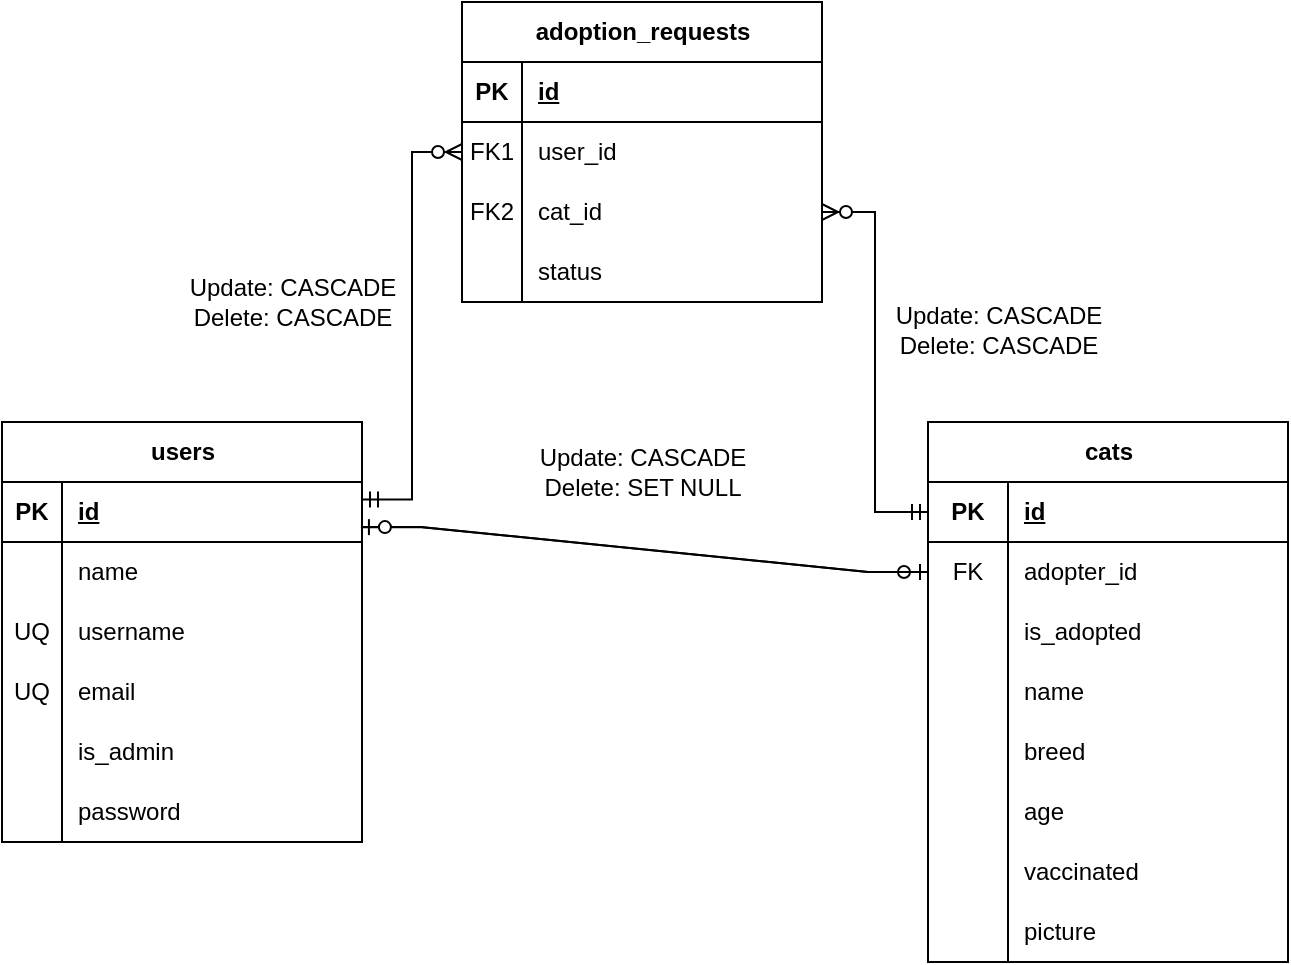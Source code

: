 <mxfile version="27.0.6">
  <diagram name="Page-1" id="bAWCt6PU4_58-U0k8CSw">
    <mxGraphModel dx="1280" dy="664" grid="0" gridSize="10" guides="1" tooltips="1" connect="1" arrows="1" fold="1" page="1" pageScale="1" pageWidth="1100" pageHeight="850" math="0" shadow="0">
      <root>
        <mxCell id="0" />
        <mxCell id="1" parent="0" />
        <mxCell id="e-8GYuZur926FWdahInY-1" value="users" style="shape=table;startSize=30;container=1;collapsible=1;childLayout=tableLayout;fixedRows=1;rowLines=0;fontStyle=1;align=center;resizeLast=1;html=1;" parent="1" vertex="1">
          <mxGeometry x="229" y="337" width="180" height="210" as="geometry" />
        </mxCell>
        <mxCell id="e-8GYuZur926FWdahInY-2" value="" style="shape=tableRow;horizontal=0;startSize=0;swimlaneHead=0;swimlaneBody=0;fillColor=none;collapsible=0;dropTarget=0;points=[[0,0.5],[1,0.5]];portConstraint=eastwest;top=0;left=0;right=0;bottom=1;" parent="e-8GYuZur926FWdahInY-1" vertex="1">
          <mxGeometry y="30" width="180" height="30" as="geometry" />
        </mxCell>
        <mxCell id="e-8GYuZur926FWdahInY-3" value="PK" style="shape=partialRectangle;connectable=0;fillColor=none;top=0;left=0;bottom=0;right=0;fontStyle=1;overflow=hidden;whiteSpace=wrap;html=1;" parent="e-8GYuZur926FWdahInY-2" vertex="1">
          <mxGeometry width="30" height="30" as="geometry">
            <mxRectangle width="30" height="30" as="alternateBounds" />
          </mxGeometry>
        </mxCell>
        <mxCell id="e-8GYuZur926FWdahInY-4" value="id" style="shape=partialRectangle;connectable=0;fillColor=none;top=0;left=0;bottom=0;right=0;align=left;spacingLeft=6;fontStyle=5;overflow=hidden;whiteSpace=wrap;html=1;" parent="e-8GYuZur926FWdahInY-2" vertex="1">
          <mxGeometry x="30" width="150" height="30" as="geometry">
            <mxRectangle width="150" height="30" as="alternateBounds" />
          </mxGeometry>
        </mxCell>
        <mxCell id="e-8GYuZur926FWdahInY-5" value="" style="shape=tableRow;horizontal=0;startSize=0;swimlaneHead=0;swimlaneBody=0;fillColor=none;collapsible=0;dropTarget=0;points=[[0,0.5],[1,0.5]];portConstraint=eastwest;top=0;left=0;right=0;bottom=0;" parent="e-8GYuZur926FWdahInY-1" vertex="1">
          <mxGeometry y="60" width="180" height="30" as="geometry" />
        </mxCell>
        <mxCell id="e-8GYuZur926FWdahInY-6" value="" style="shape=partialRectangle;connectable=0;fillColor=none;top=0;left=0;bottom=0;right=0;editable=1;overflow=hidden;whiteSpace=wrap;html=1;" parent="e-8GYuZur926FWdahInY-5" vertex="1">
          <mxGeometry width="30" height="30" as="geometry">
            <mxRectangle width="30" height="30" as="alternateBounds" />
          </mxGeometry>
        </mxCell>
        <mxCell id="e-8GYuZur926FWdahInY-7" value="name" style="shape=partialRectangle;connectable=0;fillColor=none;top=0;left=0;bottom=0;right=0;align=left;spacingLeft=6;overflow=hidden;whiteSpace=wrap;html=1;" parent="e-8GYuZur926FWdahInY-5" vertex="1">
          <mxGeometry x="30" width="150" height="30" as="geometry">
            <mxRectangle width="150" height="30" as="alternateBounds" />
          </mxGeometry>
        </mxCell>
        <mxCell id="e-8GYuZur926FWdahInY-8" value="" style="shape=tableRow;horizontal=0;startSize=0;swimlaneHead=0;swimlaneBody=0;fillColor=none;collapsible=0;dropTarget=0;points=[[0,0.5],[1,0.5]];portConstraint=eastwest;top=0;left=0;right=0;bottom=0;" parent="e-8GYuZur926FWdahInY-1" vertex="1">
          <mxGeometry y="90" width="180" height="30" as="geometry" />
        </mxCell>
        <mxCell id="e-8GYuZur926FWdahInY-9" value="UQ" style="shape=partialRectangle;connectable=0;fillColor=none;top=0;left=0;bottom=0;right=0;editable=1;overflow=hidden;whiteSpace=wrap;html=1;" parent="e-8GYuZur926FWdahInY-8" vertex="1">
          <mxGeometry width="30" height="30" as="geometry">
            <mxRectangle width="30" height="30" as="alternateBounds" />
          </mxGeometry>
        </mxCell>
        <mxCell id="e-8GYuZur926FWdahInY-10" value="username" style="shape=partialRectangle;connectable=0;fillColor=none;top=0;left=0;bottom=0;right=0;align=left;spacingLeft=6;overflow=hidden;whiteSpace=wrap;html=1;" parent="e-8GYuZur926FWdahInY-8" vertex="1">
          <mxGeometry x="30" width="150" height="30" as="geometry">
            <mxRectangle width="150" height="30" as="alternateBounds" />
          </mxGeometry>
        </mxCell>
        <mxCell id="e-8GYuZur926FWdahInY-11" value="" style="shape=tableRow;horizontal=0;startSize=0;swimlaneHead=0;swimlaneBody=0;fillColor=none;collapsible=0;dropTarget=0;points=[[0,0.5],[1,0.5]];portConstraint=eastwest;top=0;left=0;right=0;bottom=0;" parent="e-8GYuZur926FWdahInY-1" vertex="1">
          <mxGeometry y="120" width="180" height="30" as="geometry" />
        </mxCell>
        <mxCell id="e-8GYuZur926FWdahInY-12" value="UQ" style="shape=partialRectangle;connectable=0;fillColor=none;top=0;left=0;bottom=0;right=0;editable=1;overflow=hidden;whiteSpace=wrap;html=1;" parent="e-8GYuZur926FWdahInY-11" vertex="1">
          <mxGeometry width="30" height="30" as="geometry">
            <mxRectangle width="30" height="30" as="alternateBounds" />
          </mxGeometry>
        </mxCell>
        <mxCell id="e-8GYuZur926FWdahInY-13" value="email" style="shape=partialRectangle;connectable=0;fillColor=none;top=0;left=0;bottom=0;right=0;align=left;spacingLeft=6;overflow=hidden;whiteSpace=wrap;html=1;" parent="e-8GYuZur926FWdahInY-11" vertex="1">
          <mxGeometry x="30" width="150" height="30" as="geometry">
            <mxRectangle width="150" height="30" as="alternateBounds" />
          </mxGeometry>
        </mxCell>
        <mxCell id="e-8GYuZur926FWdahInY-14" value="" style="shape=tableRow;horizontal=0;startSize=0;swimlaneHead=0;swimlaneBody=0;fillColor=none;collapsible=0;dropTarget=0;points=[[0,0.5],[1,0.5]];portConstraint=eastwest;top=0;left=0;right=0;bottom=0;" parent="e-8GYuZur926FWdahInY-1" vertex="1">
          <mxGeometry y="150" width="180" height="30" as="geometry" />
        </mxCell>
        <mxCell id="e-8GYuZur926FWdahInY-15" value="" style="shape=partialRectangle;connectable=0;fillColor=none;top=0;left=0;bottom=0;right=0;editable=1;overflow=hidden;whiteSpace=wrap;html=1;" parent="e-8GYuZur926FWdahInY-14" vertex="1">
          <mxGeometry width="30" height="30" as="geometry">
            <mxRectangle width="30" height="30" as="alternateBounds" />
          </mxGeometry>
        </mxCell>
        <mxCell id="e-8GYuZur926FWdahInY-16" value="is_admin" style="shape=partialRectangle;connectable=0;fillColor=none;top=0;left=0;bottom=0;right=0;align=left;spacingLeft=6;overflow=hidden;whiteSpace=wrap;html=1;" parent="e-8GYuZur926FWdahInY-14" vertex="1">
          <mxGeometry x="30" width="150" height="30" as="geometry">
            <mxRectangle width="150" height="30" as="alternateBounds" />
          </mxGeometry>
        </mxCell>
        <mxCell id="e-8GYuZur926FWdahInY-17" value="" style="shape=tableRow;horizontal=0;startSize=0;swimlaneHead=0;swimlaneBody=0;fillColor=none;collapsible=0;dropTarget=0;points=[[0,0.5],[1,0.5]];portConstraint=eastwest;top=0;left=0;right=0;bottom=0;" parent="e-8GYuZur926FWdahInY-1" vertex="1">
          <mxGeometry y="180" width="180" height="30" as="geometry" />
        </mxCell>
        <mxCell id="e-8GYuZur926FWdahInY-18" value="" style="shape=partialRectangle;connectable=0;fillColor=none;top=0;left=0;bottom=0;right=0;editable=1;overflow=hidden;whiteSpace=wrap;html=1;" parent="e-8GYuZur926FWdahInY-17" vertex="1">
          <mxGeometry width="30" height="30" as="geometry">
            <mxRectangle width="30" height="30" as="alternateBounds" />
          </mxGeometry>
        </mxCell>
        <mxCell id="e-8GYuZur926FWdahInY-19" value="password" style="shape=partialRectangle;connectable=0;fillColor=none;top=0;left=0;bottom=0;right=0;align=left;spacingLeft=6;overflow=hidden;whiteSpace=wrap;html=1;" parent="e-8GYuZur926FWdahInY-17" vertex="1">
          <mxGeometry x="30" width="150" height="30" as="geometry">
            <mxRectangle width="150" height="30" as="alternateBounds" />
          </mxGeometry>
        </mxCell>
        <mxCell id="e-8GYuZur926FWdahInY-20" value="cats" style="shape=table;startSize=30;container=1;collapsible=1;childLayout=tableLayout;fixedRows=1;rowLines=0;fontStyle=1;align=center;resizeLast=1;html=1;" parent="1" vertex="1">
          <mxGeometry x="692" y="337" width="180" height="270" as="geometry" />
        </mxCell>
        <mxCell id="e-8GYuZur926FWdahInY-21" value="" style="shape=tableRow;horizontal=0;startSize=0;swimlaneHead=0;swimlaneBody=0;fillColor=none;collapsible=0;dropTarget=0;points=[[0,0.5],[1,0.5]];portConstraint=eastwest;top=0;left=0;right=0;bottom=1;" parent="e-8GYuZur926FWdahInY-20" vertex="1">
          <mxGeometry y="30" width="180" height="30" as="geometry" />
        </mxCell>
        <mxCell id="e-8GYuZur926FWdahInY-22" value="PK" style="shape=partialRectangle;connectable=0;fillColor=none;top=0;left=0;bottom=0;right=0;fontStyle=1;overflow=hidden;whiteSpace=wrap;html=1;" parent="e-8GYuZur926FWdahInY-21" vertex="1">
          <mxGeometry width="40" height="30" as="geometry">
            <mxRectangle width="40" height="30" as="alternateBounds" />
          </mxGeometry>
        </mxCell>
        <mxCell id="e-8GYuZur926FWdahInY-23" value="id" style="shape=partialRectangle;connectable=0;fillColor=none;top=0;left=0;bottom=0;right=0;align=left;spacingLeft=6;fontStyle=5;overflow=hidden;whiteSpace=wrap;html=1;" parent="e-8GYuZur926FWdahInY-21" vertex="1">
          <mxGeometry x="40" width="140" height="30" as="geometry">
            <mxRectangle width="140" height="30" as="alternateBounds" />
          </mxGeometry>
        </mxCell>
        <mxCell id="e-8GYuZur926FWdahInY-24" value="" style="shape=tableRow;horizontal=0;startSize=0;swimlaneHead=0;swimlaneBody=0;fillColor=none;collapsible=0;dropTarget=0;points=[[0,0.5],[1,0.5]];portConstraint=eastwest;top=0;left=0;right=0;bottom=0;" parent="e-8GYuZur926FWdahInY-20" vertex="1">
          <mxGeometry y="60" width="180" height="30" as="geometry" />
        </mxCell>
        <mxCell id="e-8GYuZur926FWdahInY-25" value="FK" style="shape=partialRectangle;connectable=0;fillColor=none;top=0;left=0;bottom=0;right=0;editable=1;overflow=hidden;whiteSpace=wrap;html=1;" parent="e-8GYuZur926FWdahInY-24" vertex="1">
          <mxGeometry width="40" height="30" as="geometry">
            <mxRectangle width="40" height="30" as="alternateBounds" />
          </mxGeometry>
        </mxCell>
        <mxCell id="e-8GYuZur926FWdahInY-26" value="adopter_id" style="shape=partialRectangle;connectable=0;fillColor=none;top=0;left=0;bottom=0;right=0;align=left;spacingLeft=6;overflow=hidden;whiteSpace=wrap;html=1;" parent="e-8GYuZur926FWdahInY-24" vertex="1">
          <mxGeometry x="40" width="140" height="30" as="geometry">
            <mxRectangle width="140" height="30" as="alternateBounds" />
          </mxGeometry>
        </mxCell>
        <mxCell id="e-8GYuZur926FWdahInY-27" value="" style="shape=tableRow;horizontal=0;startSize=0;swimlaneHead=0;swimlaneBody=0;fillColor=none;collapsible=0;dropTarget=0;points=[[0,0.5],[1,0.5]];portConstraint=eastwest;top=0;left=0;right=0;bottom=0;" parent="e-8GYuZur926FWdahInY-20" vertex="1">
          <mxGeometry y="90" width="180" height="30" as="geometry" />
        </mxCell>
        <mxCell id="e-8GYuZur926FWdahInY-28" value="" style="shape=partialRectangle;connectable=0;fillColor=none;top=0;left=0;bottom=0;right=0;editable=1;overflow=hidden;whiteSpace=wrap;html=1;" parent="e-8GYuZur926FWdahInY-27" vertex="1">
          <mxGeometry width="40" height="30" as="geometry">
            <mxRectangle width="40" height="30" as="alternateBounds" />
          </mxGeometry>
        </mxCell>
        <mxCell id="e-8GYuZur926FWdahInY-29" value="is_adopted" style="shape=partialRectangle;connectable=0;fillColor=none;top=0;left=0;bottom=0;right=0;align=left;spacingLeft=6;overflow=hidden;whiteSpace=wrap;html=1;" parent="e-8GYuZur926FWdahInY-27" vertex="1">
          <mxGeometry x="40" width="140" height="30" as="geometry">
            <mxRectangle width="140" height="30" as="alternateBounds" />
          </mxGeometry>
        </mxCell>
        <mxCell id="e-8GYuZur926FWdahInY-30" value="" style="shape=tableRow;horizontal=0;startSize=0;swimlaneHead=0;swimlaneBody=0;fillColor=none;collapsible=0;dropTarget=0;points=[[0,0.5],[1,0.5]];portConstraint=eastwest;top=0;left=0;right=0;bottom=0;" parent="e-8GYuZur926FWdahInY-20" vertex="1">
          <mxGeometry y="120" width="180" height="30" as="geometry" />
        </mxCell>
        <mxCell id="e-8GYuZur926FWdahInY-31" value="" style="shape=partialRectangle;connectable=0;fillColor=none;top=0;left=0;bottom=0;right=0;editable=1;overflow=hidden;whiteSpace=wrap;html=1;" parent="e-8GYuZur926FWdahInY-30" vertex="1">
          <mxGeometry width="40" height="30" as="geometry">
            <mxRectangle width="40" height="30" as="alternateBounds" />
          </mxGeometry>
        </mxCell>
        <mxCell id="e-8GYuZur926FWdahInY-32" value="name" style="shape=partialRectangle;connectable=0;fillColor=none;top=0;left=0;bottom=0;right=0;align=left;spacingLeft=6;overflow=hidden;whiteSpace=wrap;html=1;" parent="e-8GYuZur926FWdahInY-30" vertex="1">
          <mxGeometry x="40" width="140" height="30" as="geometry">
            <mxRectangle width="140" height="30" as="alternateBounds" />
          </mxGeometry>
        </mxCell>
        <mxCell id="e-8GYuZur926FWdahInY-33" value="" style="shape=tableRow;horizontal=0;startSize=0;swimlaneHead=0;swimlaneBody=0;fillColor=none;collapsible=0;dropTarget=0;points=[[0,0.5],[1,0.5]];portConstraint=eastwest;top=0;left=0;right=0;bottom=0;" parent="e-8GYuZur926FWdahInY-20" vertex="1">
          <mxGeometry y="150" width="180" height="30" as="geometry" />
        </mxCell>
        <mxCell id="e-8GYuZur926FWdahInY-34" value="" style="shape=partialRectangle;connectable=0;fillColor=none;top=0;left=0;bottom=0;right=0;editable=1;overflow=hidden;whiteSpace=wrap;html=1;" parent="e-8GYuZur926FWdahInY-33" vertex="1">
          <mxGeometry width="40" height="30" as="geometry">
            <mxRectangle width="40" height="30" as="alternateBounds" />
          </mxGeometry>
        </mxCell>
        <mxCell id="e-8GYuZur926FWdahInY-35" value="breed" style="shape=partialRectangle;connectable=0;fillColor=none;top=0;left=0;bottom=0;right=0;align=left;spacingLeft=6;overflow=hidden;whiteSpace=wrap;html=1;" parent="e-8GYuZur926FWdahInY-33" vertex="1">
          <mxGeometry x="40" width="140" height="30" as="geometry">
            <mxRectangle width="140" height="30" as="alternateBounds" />
          </mxGeometry>
        </mxCell>
        <mxCell id="e-8GYuZur926FWdahInY-36" value="" style="shape=tableRow;horizontal=0;startSize=0;swimlaneHead=0;swimlaneBody=0;fillColor=none;collapsible=0;dropTarget=0;points=[[0,0.5],[1,0.5]];portConstraint=eastwest;top=0;left=0;right=0;bottom=0;" parent="e-8GYuZur926FWdahInY-20" vertex="1">
          <mxGeometry y="180" width="180" height="30" as="geometry" />
        </mxCell>
        <mxCell id="e-8GYuZur926FWdahInY-37" value="" style="shape=partialRectangle;connectable=0;fillColor=none;top=0;left=0;bottom=0;right=0;editable=1;overflow=hidden;whiteSpace=wrap;html=1;" parent="e-8GYuZur926FWdahInY-36" vertex="1">
          <mxGeometry width="40" height="30" as="geometry">
            <mxRectangle width="40" height="30" as="alternateBounds" />
          </mxGeometry>
        </mxCell>
        <mxCell id="e-8GYuZur926FWdahInY-38" value="age" style="shape=partialRectangle;connectable=0;fillColor=none;top=0;left=0;bottom=0;right=0;align=left;spacingLeft=6;overflow=hidden;whiteSpace=wrap;html=1;" parent="e-8GYuZur926FWdahInY-36" vertex="1">
          <mxGeometry x="40" width="140" height="30" as="geometry">
            <mxRectangle width="140" height="30" as="alternateBounds" />
          </mxGeometry>
        </mxCell>
        <mxCell id="e-8GYuZur926FWdahInY-39" value="" style="shape=tableRow;horizontal=0;startSize=0;swimlaneHead=0;swimlaneBody=0;fillColor=none;collapsible=0;dropTarget=0;points=[[0,0.5],[1,0.5]];portConstraint=eastwest;top=0;left=0;right=0;bottom=0;" parent="e-8GYuZur926FWdahInY-20" vertex="1">
          <mxGeometry y="210" width="180" height="30" as="geometry" />
        </mxCell>
        <mxCell id="e-8GYuZur926FWdahInY-40" value="" style="shape=partialRectangle;connectable=0;fillColor=none;top=0;left=0;bottom=0;right=0;editable=1;overflow=hidden;whiteSpace=wrap;html=1;" parent="e-8GYuZur926FWdahInY-39" vertex="1">
          <mxGeometry width="40" height="30" as="geometry">
            <mxRectangle width="40" height="30" as="alternateBounds" />
          </mxGeometry>
        </mxCell>
        <mxCell id="e-8GYuZur926FWdahInY-41" value="vaccinated" style="shape=partialRectangle;connectable=0;fillColor=none;top=0;left=0;bottom=0;right=0;align=left;spacingLeft=6;overflow=hidden;whiteSpace=wrap;html=1;" parent="e-8GYuZur926FWdahInY-39" vertex="1">
          <mxGeometry x="40" width="140" height="30" as="geometry">
            <mxRectangle width="140" height="30" as="alternateBounds" />
          </mxGeometry>
        </mxCell>
        <mxCell id="e-8GYuZur926FWdahInY-42" value="" style="shape=tableRow;horizontal=0;startSize=0;swimlaneHead=0;swimlaneBody=0;fillColor=none;collapsible=0;dropTarget=0;points=[[0,0.5],[1,0.5]];portConstraint=eastwest;top=0;left=0;right=0;bottom=0;" parent="e-8GYuZur926FWdahInY-20" vertex="1">
          <mxGeometry y="240" width="180" height="30" as="geometry" />
        </mxCell>
        <mxCell id="e-8GYuZur926FWdahInY-43" value="" style="shape=partialRectangle;connectable=0;fillColor=none;top=0;left=0;bottom=0;right=0;editable=1;overflow=hidden;whiteSpace=wrap;html=1;" parent="e-8GYuZur926FWdahInY-42" vertex="1">
          <mxGeometry width="40" height="30" as="geometry">
            <mxRectangle width="40" height="30" as="alternateBounds" />
          </mxGeometry>
        </mxCell>
        <mxCell id="e-8GYuZur926FWdahInY-44" value="picture" style="shape=partialRectangle;connectable=0;fillColor=none;top=0;left=0;bottom=0;right=0;align=left;spacingLeft=6;overflow=hidden;whiteSpace=wrap;html=1;" parent="e-8GYuZur926FWdahInY-42" vertex="1">
          <mxGeometry x="40" width="140" height="30" as="geometry">
            <mxRectangle width="140" height="30" as="alternateBounds" />
          </mxGeometry>
        </mxCell>
        <mxCell id="e-8GYuZur926FWdahInY-45" value="" style="edgeStyle=entityRelationEdgeStyle;fontSize=12;html=1;endArrow=ERzeroToOne;endFill=1;rounded=0;entryX=0;entryY=0.5;entryDx=0;entryDy=0;exitX=1;exitY=0.753;exitDx=0;exitDy=0;exitPerimeter=0;" parent="1" source="e-8GYuZur926FWdahInY-2" target="e-8GYuZur926FWdahInY-24" edge="1">
          <mxGeometry width="100" height="100" relative="1" as="geometry">
            <mxPoint x="454" y="447" as="sourcePoint" />
            <mxPoint x="554" y="347" as="targetPoint" />
          </mxGeometry>
        </mxCell>
        <mxCell id="e-8GYuZur926FWdahInY-46" value="" style="edgeStyle=entityRelationEdgeStyle;fontSize=12;html=1;endArrow=ERzeroToOne;endFill=1;rounded=0;entryX=0.997;entryY=0.752;entryDx=0;entryDy=0;exitX=0;exitY=0.5;exitDx=0;exitDy=0;entryPerimeter=0;" parent="1" source="e-8GYuZur926FWdahInY-24" target="e-8GYuZur926FWdahInY-2" edge="1">
          <mxGeometry width="100" height="100" relative="1" as="geometry">
            <mxPoint x="459" y="392" as="sourcePoint" />
            <mxPoint x="624" y="412" as="targetPoint" />
          </mxGeometry>
        </mxCell>
        <mxCell id="e-8GYuZur926FWdahInY-47" value="adoption_requests" style="shape=table;startSize=30;container=1;collapsible=1;childLayout=tableLayout;fixedRows=1;rowLines=0;fontStyle=1;align=center;resizeLast=1;html=1;" parent="1" vertex="1">
          <mxGeometry x="459" y="127" width="180" height="150" as="geometry" />
        </mxCell>
        <mxCell id="e-8GYuZur926FWdahInY-48" value="" style="shape=tableRow;horizontal=0;startSize=0;swimlaneHead=0;swimlaneBody=0;fillColor=none;collapsible=0;dropTarget=0;points=[[0,0.5],[1,0.5]];portConstraint=eastwest;top=0;left=0;right=0;bottom=1;" parent="e-8GYuZur926FWdahInY-47" vertex="1">
          <mxGeometry y="30" width="180" height="30" as="geometry" />
        </mxCell>
        <mxCell id="e-8GYuZur926FWdahInY-49" value="PK" style="shape=partialRectangle;connectable=0;fillColor=none;top=0;left=0;bottom=0;right=0;fontStyle=1;overflow=hidden;whiteSpace=wrap;html=1;" parent="e-8GYuZur926FWdahInY-48" vertex="1">
          <mxGeometry width="30" height="30" as="geometry">
            <mxRectangle width="30" height="30" as="alternateBounds" />
          </mxGeometry>
        </mxCell>
        <mxCell id="e-8GYuZur926FWdahInY-50" value="id" style="shape=partialRectangle;connectable=0;fillColor=none;top=0;left=0;bottom=0;right=0;align=left;spacingLeft=6;fontStyle=5;overflow=hidden;whiteSpace=wrap;html=1;" parent="e-8GYuZur926FWdahInY-48" vertex="1">
          <mxGeometry x="30" width="150" height="30" as="geometry">
            <mxRectangle width="150" height="30" as="alternateBounds" />
          </mxGeometry>
        </mxCell>
        <mxCell id="e-8GYuZur926FWdahInY-51" value="" style="shape=tableRow;horizontal=0;startSize=0;swimlaneHead=0;swimlaneBody=0;fillColor=none;collapsible=0;dropTarget=0;points=[[0,0.5],[1,0.5]];portConstraint=eastwest;top=0;left=0;right=0;bottom=0;" parent="e-8GYuZur926FWdahInY-47" vertex="1">
          <mxGeometry y="60" width="180" height="30" as="geometry" />
        </mxCell>
        <mxCell id="e-8GYuZur926FWdahInY-52" value="FK1" style="shape=partialRectangle;connectable=0;fillColor=none;top=0;left=0;bottom=0;right=0;editable=1;overflow=hidden;whiteSpace=wrap;html=1;" parent="e-8GYuZur926FWdahInY-51" vertex="1">
          <mxGeometry width="30" height="30" as="geometry">
            <mxRectangle width="30" height="30" as="alternateBounds" />
          </mxGeometry>
        </mxCell>
        <mxCell id="e-8GYuZur926FWdahInY-53" value="user_id" style="shape=partialRectangle;connectable=0;fillColor=none;top=0;left=0;bottom=0;right=0;align=left;spacingLeft=6;overflow=hidden;whiteSpace=wrap;html=1;" parent="e-8GYuZur926FWdahInY-51" vertex="1">
          <mxGeometry x="30" width="150" height="30" as="geometry">
            <mxRectangle width="150" height="30" as="alternateBounds" />
          </mxGeometry>
        </mxCell>
        <mxCell id="e-8GYuZur926FWdahInY-54" value="" style="shape=tableRow;horizontal=0;startSize=0;swimlaneHead=0;swimlaneBody=0;fillColor=none;collapsible=0;dropTarget=0;points=[[0,0.5],[1,0.5]];portConstraint=eastwest;top=0;left=0;right=0;bottom=0;" parent="e-8GYuZur926FWdahInY-47" vertex="1">
          <mxGeometry y="90" width="180" height="30" as="geometry" />
        </mxCell>
        <mxCell id="e-8GYuZur926FWdahInY-55" value="FK2" style="shape=partialRectangle;connectable=0;fillColor=none;top=0;left=0;bottom=0;right=0;editable=1;overflow=hidden;whiteSpace=wrap;html=1;" parent="e-8GYuZur926FWdahInY-54" vertex="1">
          <mxGeometry width="30" height="30" as="geometry">
            <mxRectangle width="30" height="30" as="alternateBounds" />
          </mxGeometry>
        </mxCell>
        <mxCell id="e-8GYuZur926FWdahInY-56" value="cat_id" style="shape=partialRectangle;connectable=0;fillColor=none;top=0;left=0;bottom=0;right=0;align=left;spacingLeft=6;overflow=hidden;whiteSpace=wrap;html=1;" parent="e-8GYuZur926FWdahInY-54" vertex="1">
          <mxGeometry x="30" width="150" height="30" as="geometry">
            <mxRectangle width="150" height="30" as="alternateBounds" />
          </mxGeometry>
        </mxCell>
        <mxCell id="e-8GYuZur926FWdahInY-57" value="" style="shape=tableRow;horizontal=0;startSize=0;swimlaneHead=0;swimlaneBody=0;fillColor=none;collapsible=0;dropTarget=0;points=[[0,0.5],[1,0.5]];portConstraint=eastwest;top=0;left=0;right=0;bottom=0;" parent="e-8GYuZur926FWdahInY-47" vertex="1">
          <mxGeometry y="120" width="180" height="30" as="geometry" />
        </mxCell>
        <mxCell id="e-8GYuZur926FWdahInY-58" value="" style="shape=partialRectangle;connectable=0;fillColor=none;top=0;left=0;bottom=0;right=0;editable=1;overflow=hidden;whiteSpace=wrap;html=1;" parent="e-8GYuZur926FWdahInY-57" vertex="1">
          <mxGeometry width="30" height="30" as="geometry">
            <mxRectangle width="30" height="30" as="alternateBounds" />
          </mxGeometry>
        </mxCell>
        <mxCell id="e-8GYuZur926FWdahInY-59" value="status" style="shape=partialRectangle;connectable=0;fillColor=none;top=0;left=0;bottom=0;right=0;align=left;spacingLeft=6;overflow=hidden;whiteSpace=wrap;html=1;" parent="e-8GYuZur926FWdahInY-57" vertex="1">
          <mxGeometry x="30" width="150" height="30" as="geometry">
            <mxRectangle width="150" height="30" as="alternateBounds" />
          </mxGeometry>
        </mxCell>
        <mxCell id="e-8GYuZur926FWdahInY-60" value="" style="edgeStyle=orthogonalEdgeStyle;fontSize=12;html=1;endArrow=ERzeroToMany;startArrow=ERmandOne;rounded=0;entryX=0;entryY=0.5;entryDx=0;entryDy=0;exitX=1;exitY=0.291;exitDx=0;exitDy=0;exitPerimeter=0;" parent="1" source="e-8GYuZur926FWdahInY-2" target="e-8GYuZur926FWdahInY-51" edge="1">
          <mxGeometry width="100" height="100" relative="1" as="geometry">
            <mxPoint x="549" y="367" as="sourcePoint" />
            <mxPoint x="649" y="267" as="targetPoint" />
          </mxGeometry>
        </mxCell>
        <mxCell id="e-8GYuZur926FWdahInY-61" value="" style="edgeStyle=orthogonalEdgeStyle;fontSize=12;html=1;endArrow=ERzeroToMany;startArrow=ERmandOne;rounded=0;entryX=1;entryY=0.5;entryDx=0;entryDy=0;exitX=0;exitY=0.5;exitDx=0;exitDy=0;" parent="1" source="e-8GYuZur926FWdahInY-21" target="e-8GYuZur926FWdahInY-54" edge="1">
          <mxGeometry width="100" height="100" relative="1" as="geometry">
            <mxPoint x="419" y="386" as="sourcePoint" />
            <mxPoint x="469" y="212" as="targetPoint" />
          </mxGeometry>
        </mxCell>
        <mxCell id="JcVuclG6q3dxIdwoR3Li-2" value="Update: CASCADE&lt;div&gt;Delete: SET NULL&lt;/div&gt;" style="text;html=1;align=center;verticalAlign=middle;resizable=0;points=[];autosize=1;strokeColor=none;fillColor=none;" parent="1" vertex="1">
          <mxGeometry x="488" y="341" width="121" height="41" as="geometry" />
        </mxCell>
        <mxCell id="JcVuclG6q3dxIdwoR3Li-3" value="Update: CASCADE&lt;div&gt;Delete: CASCADE&lt;/div&gt;" style="text;html=1;align=center;verticalAlign=middle;resizable=0;points=[];autosize=1;strokeColor=none;fillColor=none;" parent="1" vertex="1">
          <mxGeometry x="313" y="256" width="121" height="41" as="geometry" />
        </mxCell>
        <mxCell id="JcVuclG6q3dxIdwoR3Li-4" value="Update: CASCADE&lt;div&gt;Delete: CASCADE&lt;/div&gt;" style="text;html=1;align=center;verticalAlign=middle;resizable=0;points=[];autosize=1;strokeColor=none;fillColor=none;" parent="1" vertex="1">
          <mxGeometry x="666" y="270" width="121" height="41" as="geometry" />
        </mxCell>
      </root>
    </mxGraphModel>
  </diagram>
</mxfile>

